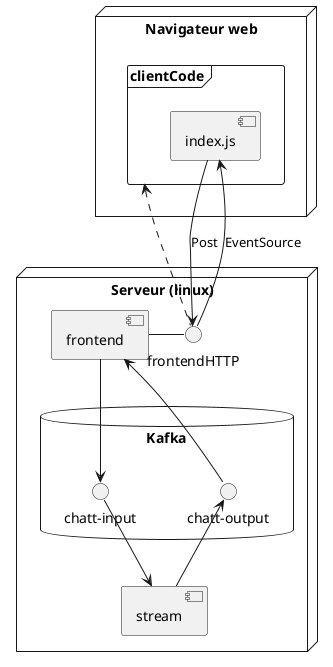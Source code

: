 @startuml

node "Navigateur web" {
	frame clientCode {
		[index.js]
	}
}

node "Serveur (linux)" {
	component frontend
	interface frontendHTTP
	frontend - frontendHTTP
	database "Kafka" {
		interface "chatt-input"
		interface "chatt-output"
	}
	component stream

	frontend -down-> [chatt-input]
	frontend <-up- [chatt-output]

	[chatt-input] -down-> stream
	stream -up-> [chatt-output]
}

[frontendHTTP] .up.> clientCode
[index.js] --> [frontendHTTP] : Post
[frontendHTTP] --> [index.js] : EventSource

@enduml


[page] - [index.js]
